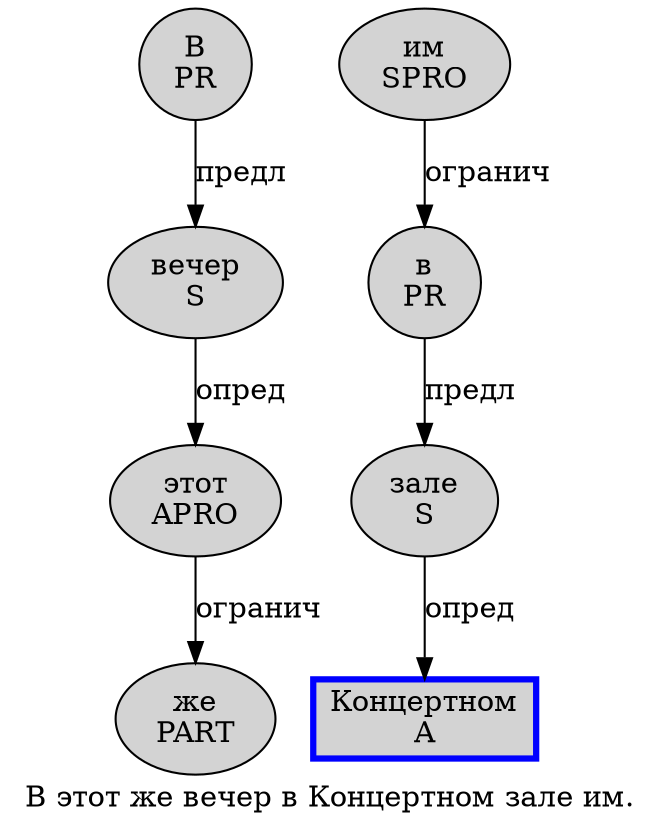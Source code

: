 digraph SENTENCE_1289 {
	graph [label="В этот же вечер в Концертном зале им."]
	node [style=filled]
		0 [label="В
PR" color="" fillcolor=lightgray penwidth=1 shape=ellipse]
		1 [label="этот
APRO" color="" fillcolor=lightgray penwidth=1 shape=ellipse]
		2 [label="же
PART" color="" fillcolor=lightgray penwidth=1 shape=ellipse]
		3 [label="вечер
S" color="" fillcolor=lightgray penwidth=1 shape=ellipse]
		4 [label="в
PR" color="" fillcolor=lightgray penwidth=1 shape=ellipse]
		5 [label="Концертном
A" color=blue fillcolor=lightgray penwidth=3 shape=box]
		6 [label="зале
S" color="" fillcolor=lightgray penwidth=1 shape=ellipse]
		7 [label="им
SPRO" color="" fillcolor=lightgray penwidth=1 shape=ellipse]
			6 -> 5 [label="опред"]
			0 -> 3 [label="предл"]
			1 -> 2 [label="огранич"]
			3 -> 1 [label="опред"]
			4 -> 6 [label="предл"]
			7 -> 4 [label="огранич"]
}